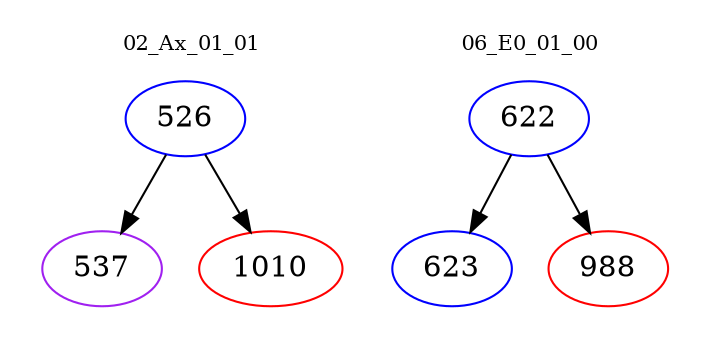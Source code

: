 digraph{
subgraph cluster_0 {
color = white
label = "02_Ax_01_01";
fontsize=10;
T0_526 [label="526", color="blue"]
T0_526 -> T0_537 [color="black"]
T0_537 [label="537", color="purple"]
T0_526 -> T0_1010 [color="black"]
T0_1010 [label="1010", color="red"]
}
subgraph cluster_1 {
color = white
label = "06_E0_01_00";
fontsize=10;
T1_622 [label="622", color="blue"]
T1_622 -> T1_623 [color="black"]
T1_623 [label="623", color="blue"]
T1_622 -> T1_988 [color="black"]
T1_988 [label="988", color="red"]
}
}
